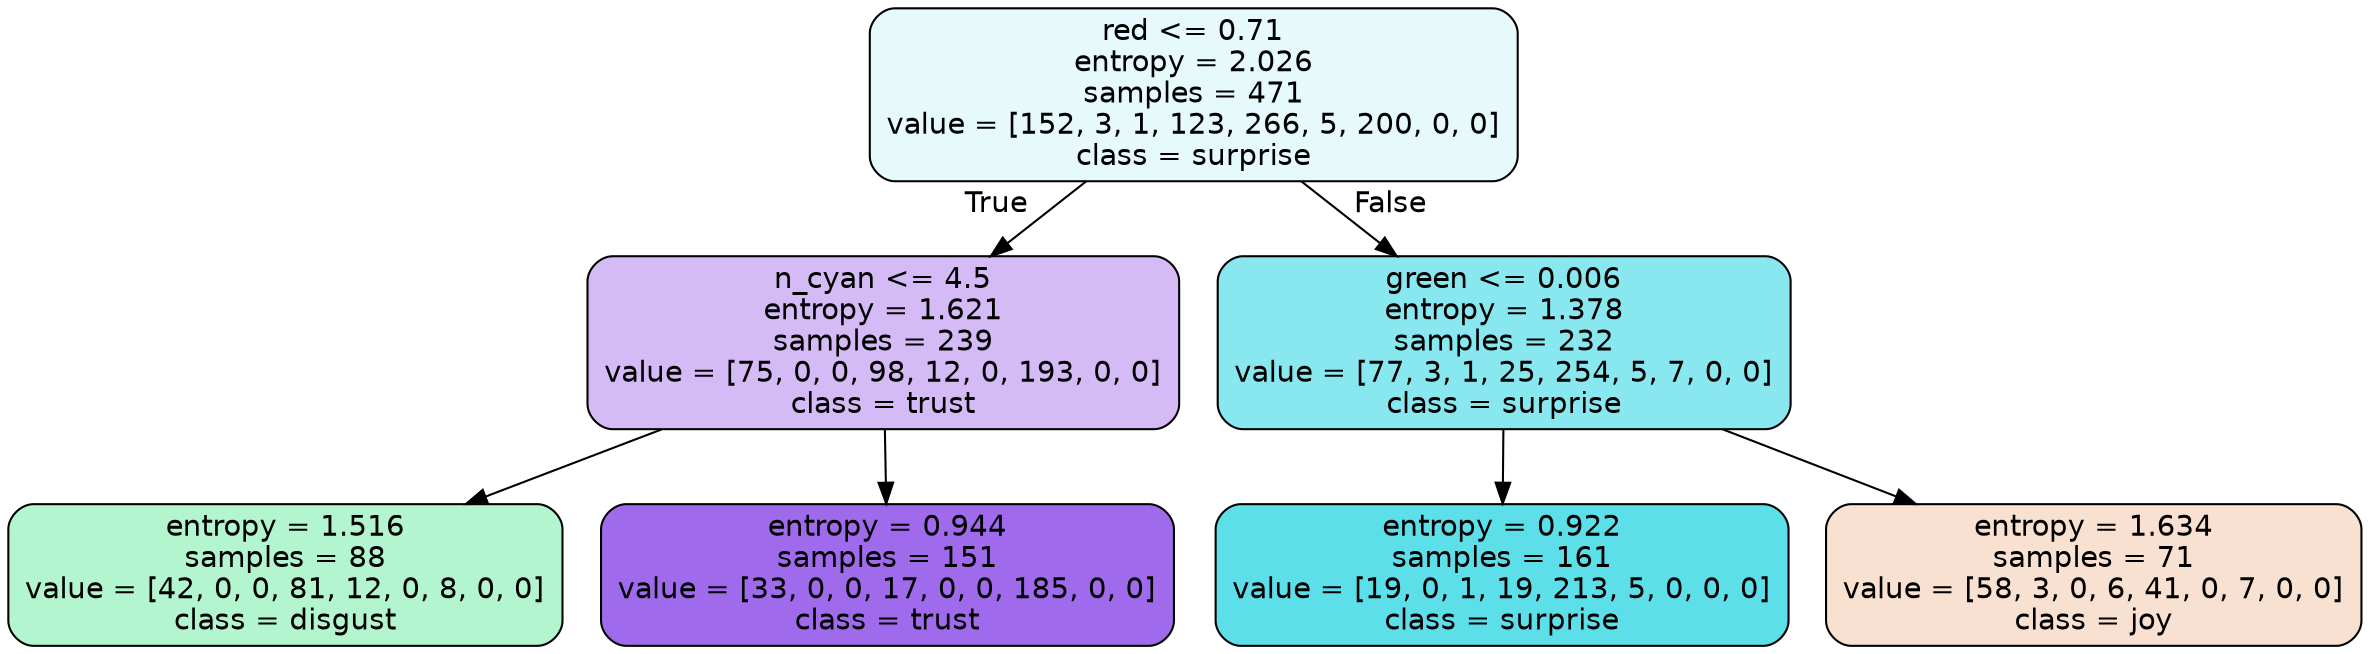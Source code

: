 digraph Tree {
node [shape=box, style="filled, rounded", color="black", fontname=helvetica] ;
edge [fontname=helvetica] ;
0 [label="red <= 0.71\nentropy = 2.026\nsamples = 471\nvalue = [152, 3, 1, 123, 266, 5, 200, 0, 0]\nclass = surprise", fillcolor="#39d7e51f"] ;
1 [label="n_cyan <= 4.5\nentropy = 1.621\nsamples = 239\nvalue = [75, 0, 0, 98, 12, 0, 193, 0, 0]\nclass = trust", fillcolor="#8139e557"] ;
0 -> 1 [labeldistance=2.5, labelangle=45, headlabel="True"] ;
2 [label="entropy = 1.516\nsamples = 88\nvalue = [42, 0, 0, 81, 12, 0, 8, 0, 0]\nclass = disgust", fillcolor="#39e58162"] ;
1 -> 2 ;
3 [label="entropy = 0.944\nsamples = 151\nvalue = [33, 0, 0, 17, 0, 0, 185, 0, 0]\nclass = trust", fillcolor="#8139e5c0"] ;
1 -> 3 ;
4 [label="green <= 0.006\nentropy = 1.378\nsamples = 232\nvalue = [77, 3, 1, 25, 254, 5, 7, 0, 0]\nclass = surprise", fillcolor="#39d7e599"] ;
0 -> 4 [labeldistance=2.5, labelangle=-45, headlabel="False"] ;
5 [label="entropy = 0.922\nsamples = 161\nvalue = [19, 0, 1, 19, 213, 5, 0, 0, 0]\nclass = surprise", fillcolor="#39d7e5d0"] ;
4 -> 5 ;
6 [label="entropy = 1.634\nsamples = 71\nvalue = [58, 3, 0, 6, 41, 0, 7, 0, 0]\nclass = joy", fillcolor="#e581393b"] ;
4 -> 6 ;
}